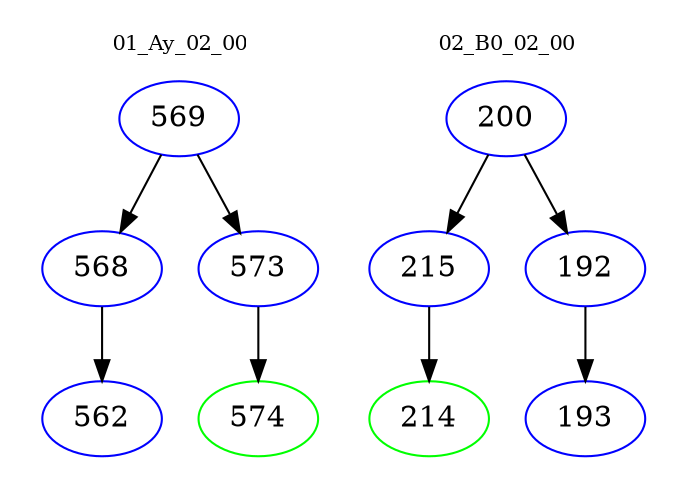digraph{
subgraph cluster_0 {
color = white
label = "01_Ay_02_00";
fontsize=10;
T0_569 [label="569", color="blue"]
T0_569 -> T0_568 [color="black"]
T0_568 [label="568", color="blue"]
T0_568 -> T0_562 [color="black"]
T0_562 [label="562", color="blue"]
T0_569 -> T0_573 [color="black"]
T0_573 [label="573", color="blue"]
T0_573 -> T0_574 [color="black"]
T0_574 [label="574", color="green"]
}
subgraph cluster_1 {
color = white
label = "02_B0_02_00";
fontsize=10;
T1_200 [label="200", color="blue"]
T1_200 -> T1_215 [color="black"]
T1_215 [label="215", color="blue"]
T1_215 -> T1_214 [color="black"]
T1_214 [label="214", color="green"]
T1_200 -> T1_192 [color="black"]
T1_192 [label="192", color="blue"]
T1_192 -> T1_193 [color="black"]
T1_193 [label="193", color="blue"]
}
}
